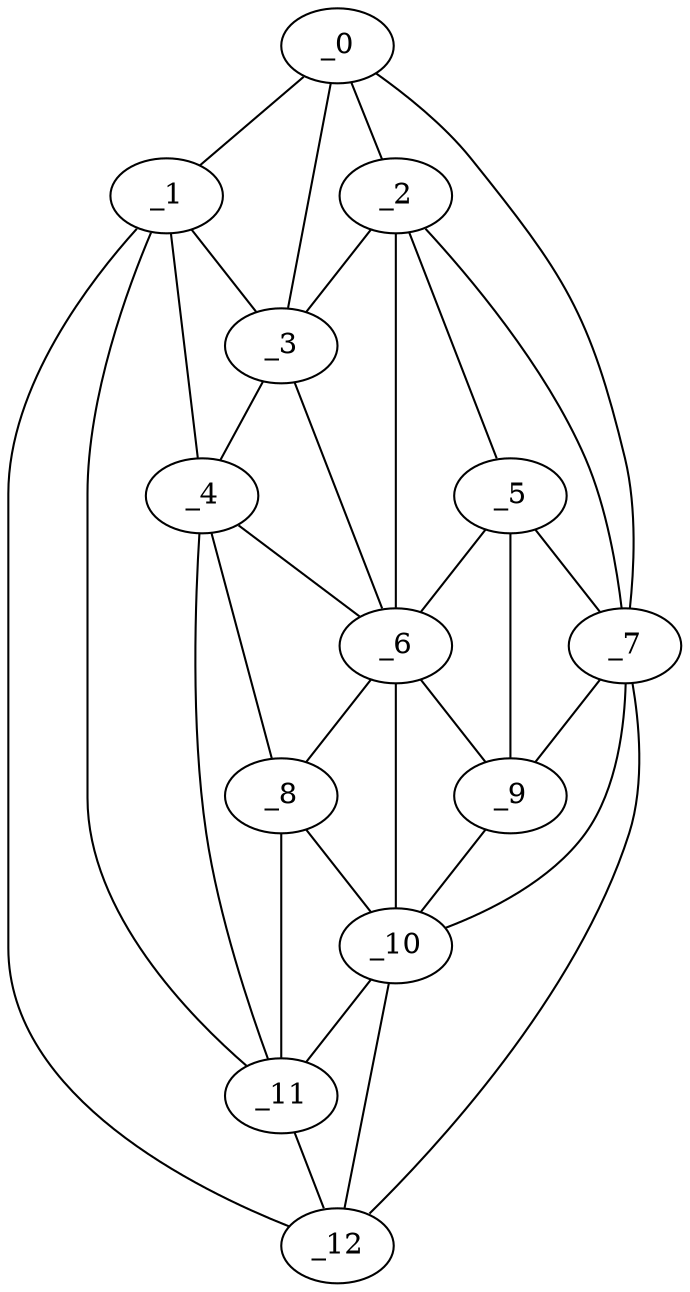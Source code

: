 graph "obj18__290.gxl" {
	_0	 [x=14,
		y=21];
	_1	 [x=64,
		y=15];
	_0 -- _1	 [valence=1];
	_2	 [x=90,
		y=90];
	_0 -- _2	 [valence=2];
	_3	 [x=92,
		y=72];
	_0 -- _3	 [valence=1];
	_7	 [x=98,
		y=100];
	_0 -- _7	 [valence=1];
	_1 -- _3	 [valence=2];
	_4	 [x=94,
		y=64];
	_1 -- _4	 [valence=2];
	_11	 [x=116,
		y=29];
	_1 -- _11	 [valence=2];
	_12	 [x=119,
		y=19];
	_1 -- _12	 [valence=1];
	_2 -- _3	 [valence=2];
	_5	 [x=96,
		y=91];
	_2 -- _5	 [valence=2];
	_6	 [x=98,
		y=75];
	_2 -- _6	 [valence=1];
	_2 -- _7	 [valence=2];
	_3 -- _4	 [valence=2];
	_3 -- _6	 [valence=2];
	_4 -- _6	 [valence=1];
	_8	 [x=100,
		y=62];
	_4 -- _8	 [valence=2];
	_4 -- _11	 [valence=2];
	_5 -- _6	 [valence=2];
	_5 -- _7	 [valence=2];
	_9	 [x=103,
		y=79];
	_5 -- _9	 [valence=2];
	_6 -- _8	 [valence=2];
	_6 -- _9	 [valence=1];
	_10	 [x=108,
		y=61];
	_6 -- _10	 [valence=2];
	_7 -- _9	 [valence=1];
	_7 -- _10	 [valence=2];
	_7 -- _12	 [valence=1];
	_8 -- _10	 [valence=1];
	_8 -- _11	 [valence=1];
	_9 -- _10	 [valence=2];
	_10 -- _11	 [valence=2];
	_10 -- _12	 [valence=1];
	_11 -- _12	 [valence=2];
}
